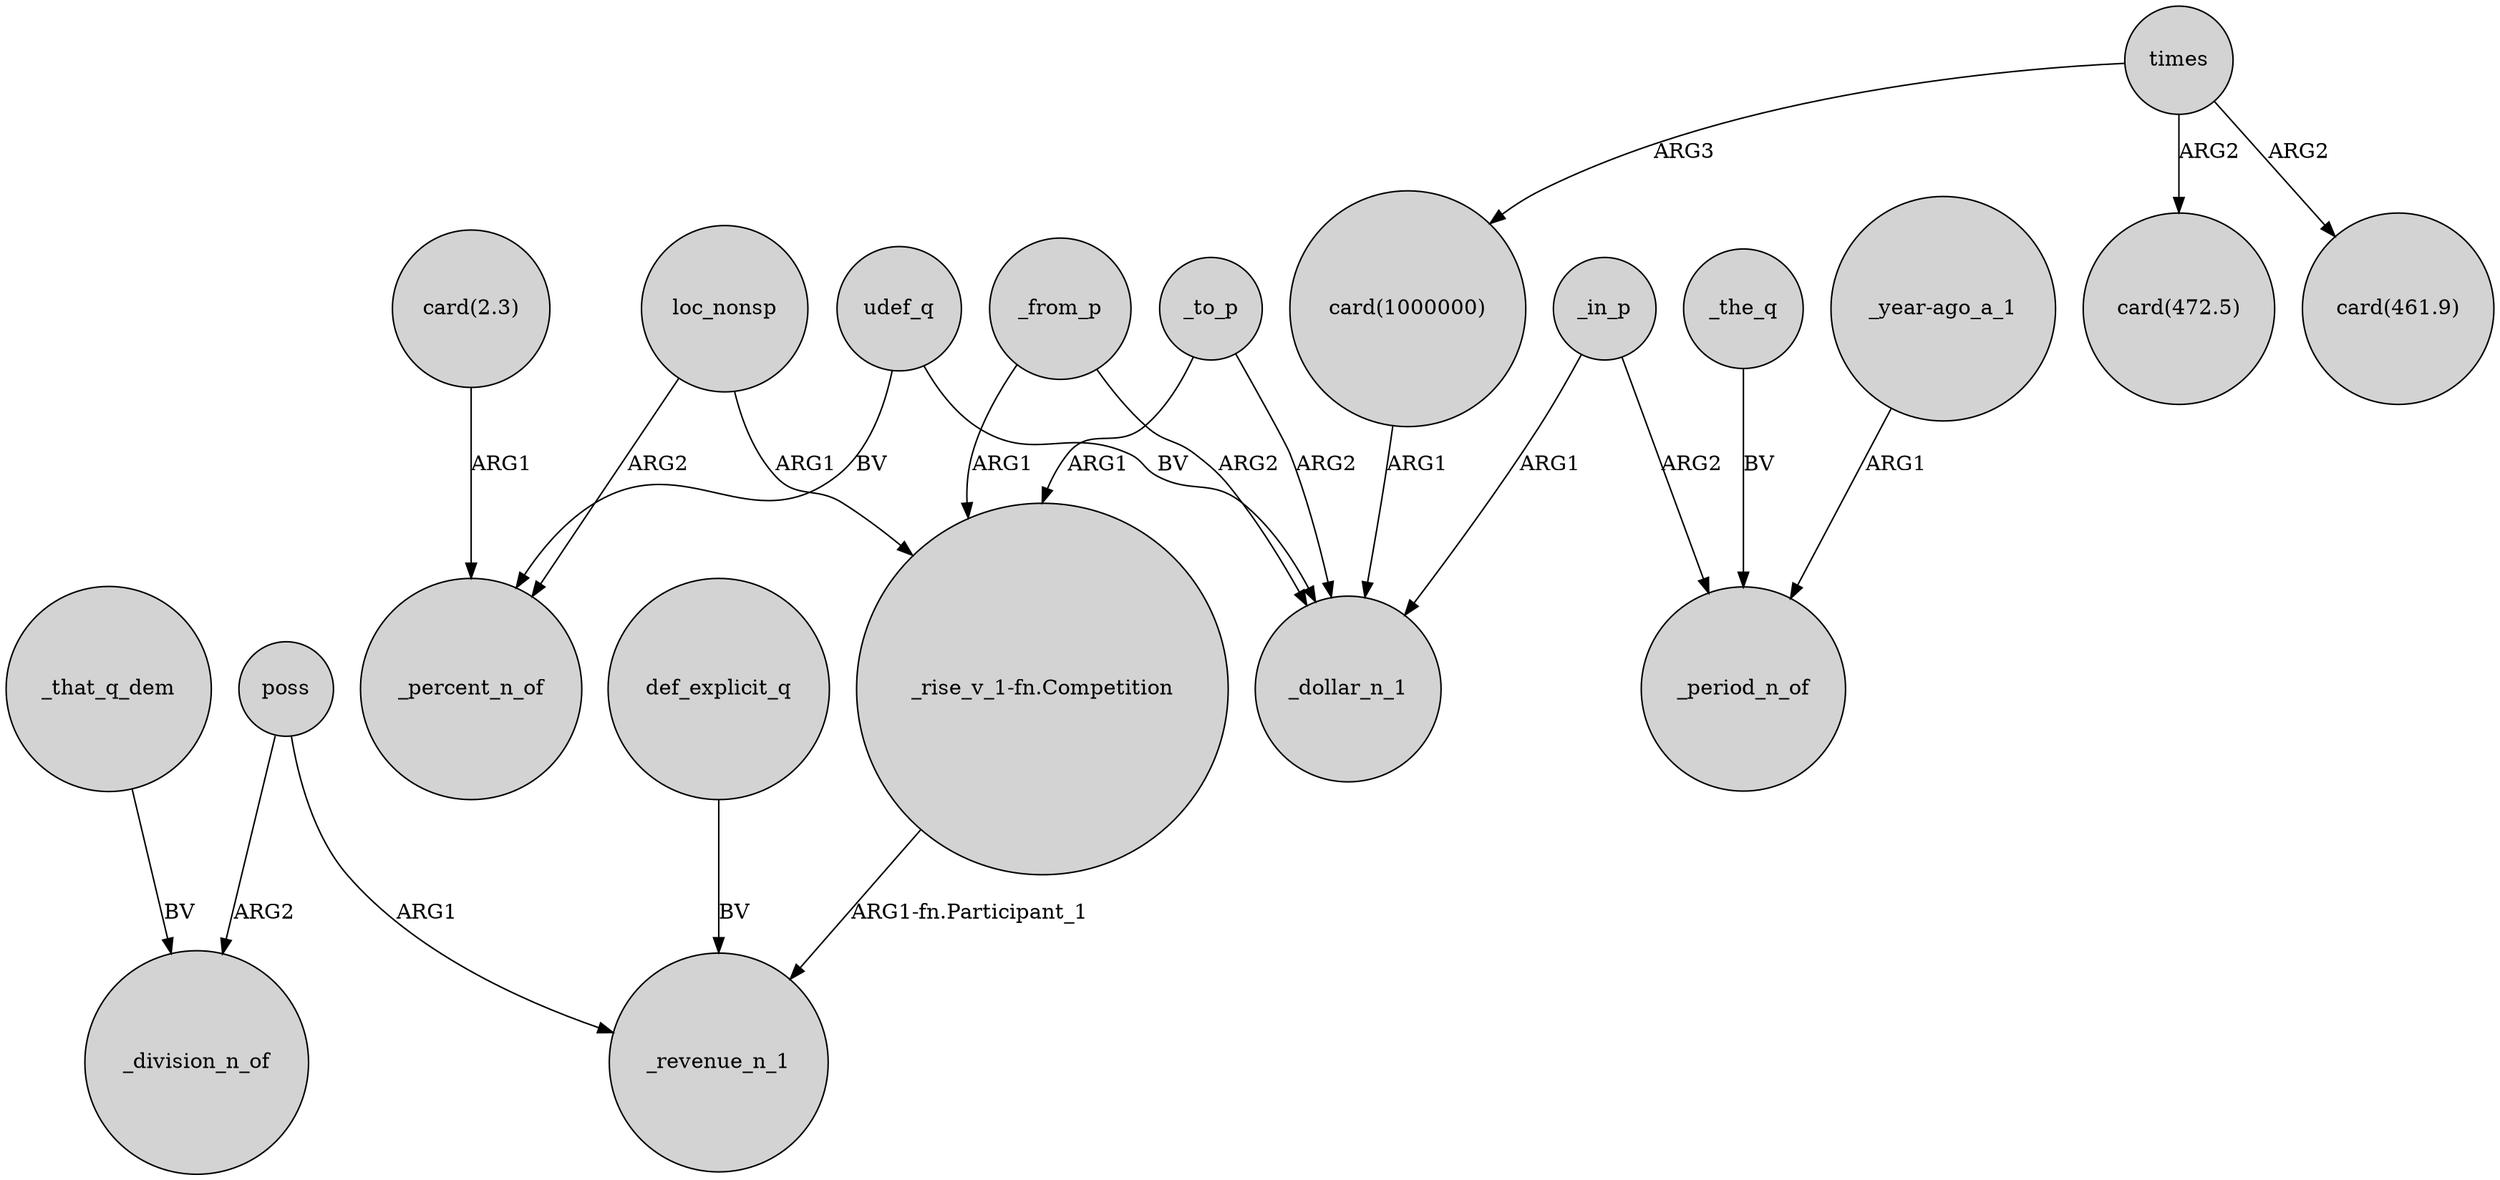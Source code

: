digraph {
	node [shape=circle style=filled]
	_that_q_dem -> _division_n_of [label=BV]
	loc_nonsp -> "_rise_v_1-fn.Competition" [label=ARG1]
	"_rise_v_1-fn.Competition" -> _revenue_n_1 [label="ARG1-fn.Participant_1"]
	poss -> _revenue_n_1 [label=ARG1]
	_in_p -> _period_n_of [label=ARG2]
	_from_p -> "_rise_v_1-fn.Competition" [label=ARG1]
	times -> "card(1000000)" [label=ARG3]
	"_year-ago_a_1" -> _period_n_of [label=ARG1]
	poss -> _division_n_of [label=ARG2]
	_to_p -> _dollar_n_1 [label=ARG2]
	def_explicit_q -> _revenue_n_1 [label=BV]
	_to_p -> "_rise_v_1-fn.Competition" [label=ARG1]
	_in_p -> _dollar_n_1 [label=ARG1]
	udef_q -> _percent_n_of [label=BV]
	"card(2.3)" -> _percent_n_of [label=ARG1]
	udef_q -> _dollar_n_1 [label=BV]
	"card(1000000)" -> _dollar_n_1 [label=ARG1]
	times -> "card(472.5)" [label=ARG2]
	times -> "card(461.9)" [label=ARG2]
	_the_q -> _period_n_of [label=BV]
	_from_p -> _dollar_n_1 [label=ARG2]
	loc_nonsp -> _percent_n_of [label=ARG2]
}

